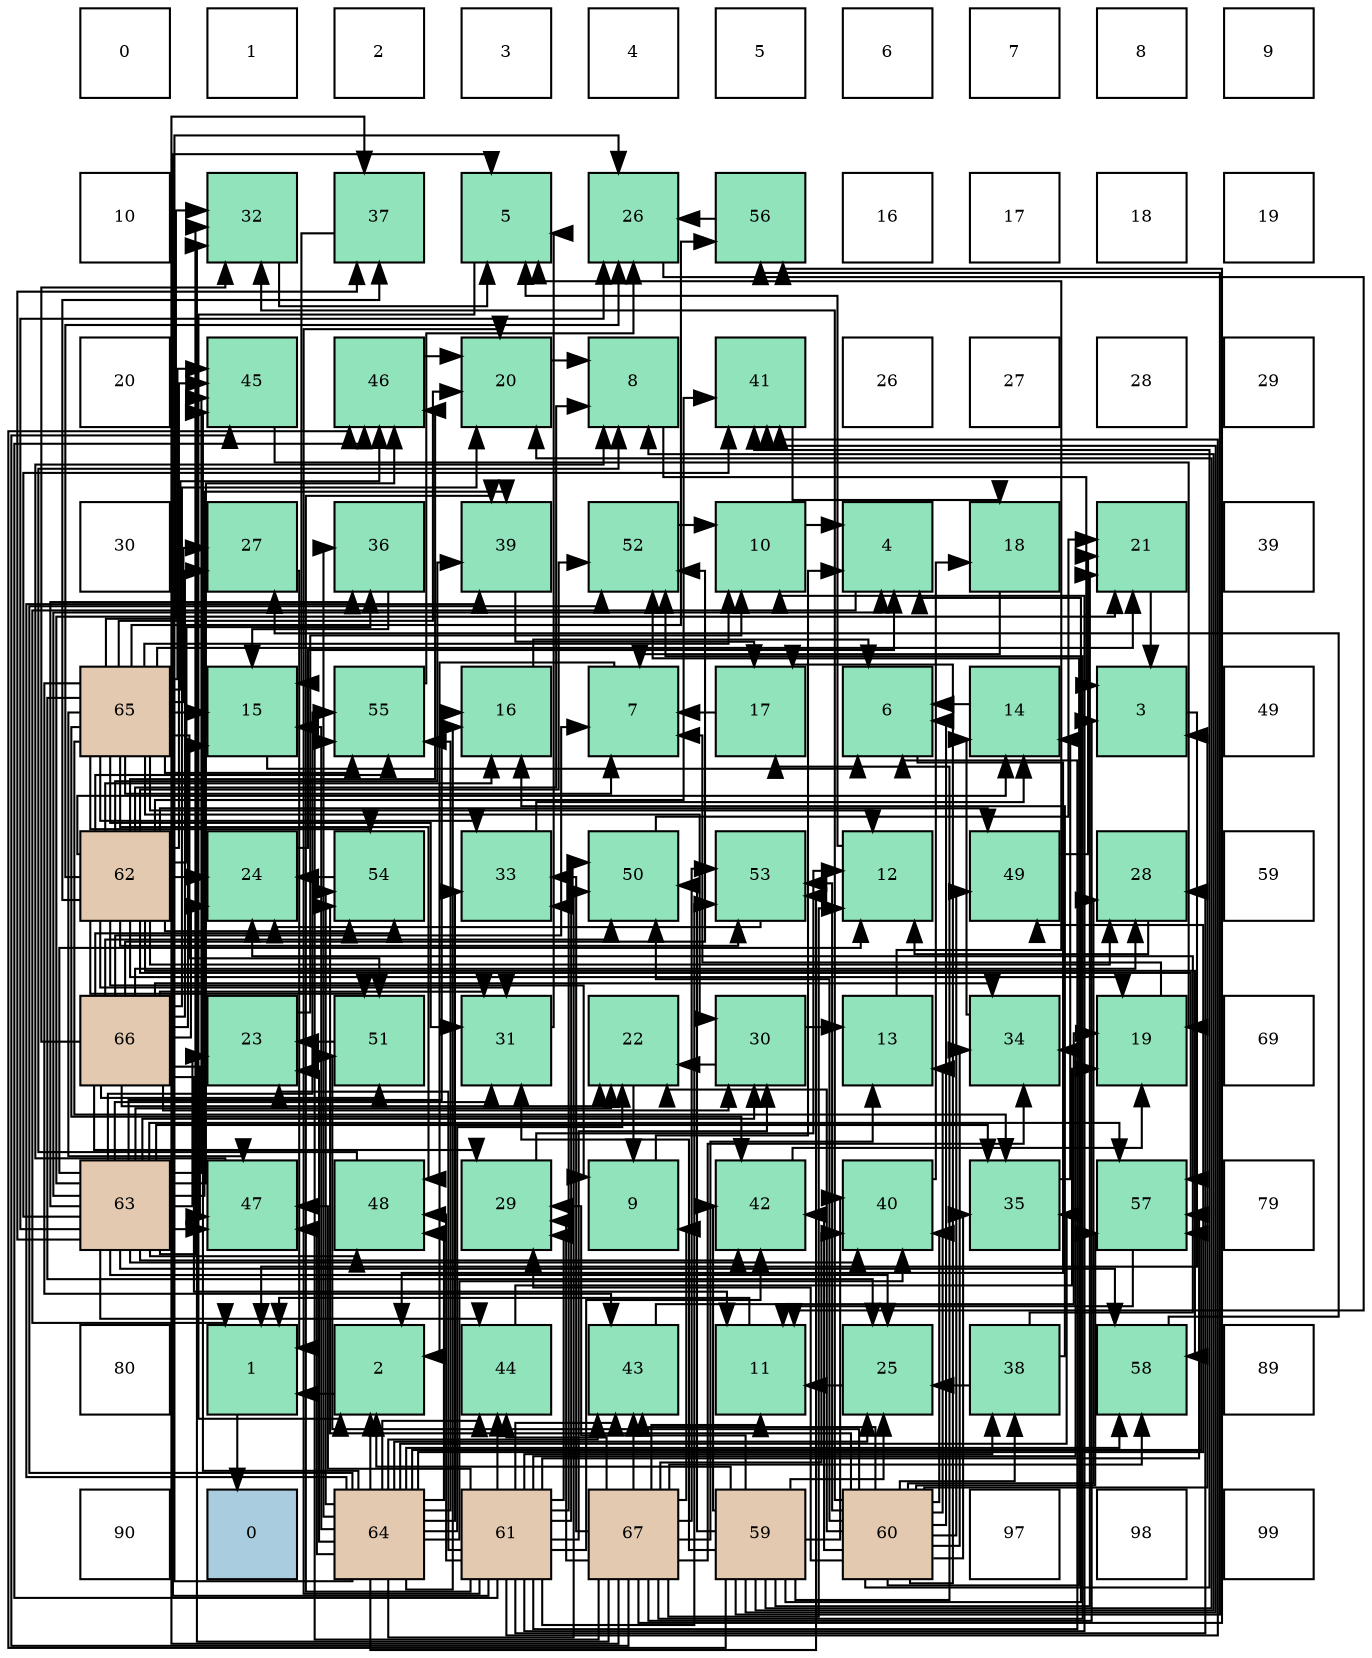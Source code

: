 digraph layout{
 rankdir=TB;
 splines=ortho;
 node [style=filled shape=square fixedsize=true width=0.6];
0[label="0", fontsize=8, fillcolor="#ffffff"];
1[label="1", fontsize=8, fillcolor="#ffffff"];
2[label="2", fontsize=8, fillcolor="#ffffff"];
3[label="3", fontsize=8, fillcolor="#ffffff"];
4[label="4", fontsize=8, fillcolor="#ffffff"];
5[label="5", fontsize=8, fillcolor="#ffffff"];
6[label="6", fontsize=8, fillcolor="#ffffff"];
7[label="7", fontsize=8, fillcolor="#ffffff"];
8[label="8", fontsize=8, fillcolor="#ffffff"];
9[label="9", fontsize=8, fillcolor="#ffffff"];
10[label="10", fontsize=8, fillcolor="#ffffff"];
11[label="32", fontsize=8, fillcolor="#91e3bb"];
12[label="37", fontsize=8, fillcolor="#91e3bb"];
13[label="5", fontsize=8, fillcolor="#91e3bb"];
14[label="26", fontsize=8, fillcolor="#91e3bb"];
15[label="56", fontsize=8, fillcolor="#91e3bb"];
16[label="16", fontsize=8, fillcolor="#ffffff"];
17[label="17", fontsize=8, fillcolor="#ffffff"];
18[label="18", fontsize=8, fillcolor="#ffffff"];
19[label="19", fontsize=8, fillcolor="#ffffff"];
20[label="20", fontsize=8, fillcolor="#ffffff"];
21[label="45", fontsize=8, fillcolor="#91e3bb"];
22[label="46", fontsize=8, fillcolor="#91e3bb"];
23[label="20", fontsize=8, fillcolor="#91e3bb"];
24[label="8", fontsize=8, fillcolor="#91e3bb"];
25[label="41", fontsize=8, fillcolor="#91e3bb"];
26[label="26", fontsize=8, fillcolor="#ffffff"];
27[label="27", fontsize=8, fillcolor="#ffffff"];
28[label="28", fontsize=8, fillcolor="#ffffff"];
29[label="29", fontsize=8, fillcolor="#ffffff"];
30[label="30", fontsize=8, fillcolor="#ffffff"];
31[label="27", fontsize=8, fillcolor="#91e3bb"];
32[label="36", fontsize=8, fillcolor="#91e3bb"];
33[label="39", fontsize=8, fillcolor="#91e3bb"];
34[label="52", fontsize=8, fillcolor="#91e3bb"];
35[label="10", fontsize=8, fillcolor="#91e3bb"];
36[label="4", fontsize=8, fillcolor="#91e3bb"];
37[label="18", fontsize=8, fillcolor="#91e3bb"];
38[label="21", fontsize=8, fillcolor="#91e3bb"];
39[label="39", fontsize=8, fillcolor="#ffffff"];
40[label="65", fontsize=8, fillcolor="#e3c9af"];
41[label="15", fontsize=8, fillcolor="#91e3bb"];
42[label="55", fontsize=8, fillcolor="#91e3bb"];
43[label="16", fontsize=8, fillcolor="#91e3bb"];
44[label="7", fontsize=8, fillcolor="#91e3bb"];
45[label="17", fontsize=8, fillcolor="#91e3bb"];
46[label="6", fontsize=8, fillcolor="#91e3bb"];
47[label="14", fontsize=8, fillcolor="#91e3bb"];
48[label="3", fontsize=8, fillcolor="#91e3bb"];
49[label="49", fontsize=8, fillcolor="#ffffff"];
50[label="62", fontsize=8, fillcolor="#e3c9af"];
51[label="24", fontsize=8, fillcolor="#91e3bb"];
52[label="54", fontsize=8, fillcolor="#91e3bb"];
53[label="33", fontsize=8, fillcolor="#91e3bb"];
54[label="50", fontsize=8, fillcolor="#91e3bb"];
55[label="53", fontsize=8, fillcolor="#91e3bb"];
56[label="12", fontsize=8, fillcolor="#91e3bb"];
57[label="49", fontsize=8, fillcolor="#91e3bb"];
58[label="28", fontsize=8, fillcolor="#91e3bb"];
59[label="59", fontsize=8, fillcolor="#ffffff"];
60[label="66", fontsize=8, fillcolor="#e3c9af"];
61[label="23", fontsize=8, fillcolor="#91e3bb"];
62[label="51", fontsize=8, fillcolor="#91e3bb"];
63[label="31", fontsize=8, fillcolor="#91e3bb"];
64[label="22", fontsize=8, fillcolor="#91e3bb"];
65[label="30", fontsize=8, fillcolor="#91e3bb"];
66[label="13", fontsize=8, fillcolor="#91e3bb"];
67[label="34", fontsize=8, fillcolor="#91e3bb"];
68[label="19", fontsize=8, fillcolor="#91e3bb"];
69[label="69", fontsize=8, fillcolor="#ffffff"];
70[label="63", fontsize=8, fillcolor="#e3c9af"];
71[label="47", fontsize=8, fillcolor="#91e3bb"];
72[label="48", fontsize=8, fillcolor="#91e3bb"];
73[label="29", fontsize=8, fillcolor="#91e3bb"];
74[label="9", fontsize=8, fillcolor="#91e3bb"];
75[label="42", fontsize=8, fillcolor="#91e3bb"];
76[label="40", fontsize=8, fillcolor="#91e3bb"];
77[label="35", fontsize=8, fillcolor="#91e3bb"];
78[label="57", fontsize=8, fillcolor="#91e3bb"];
79[label="79", fontsize=8, fillcolor="#ffffff"];
80[label="80", fontsize=8, fillcolor="#ffffff"];
81[label="1", fontsize=8, fillcolor="#91e3bb"];
82[label="2", fontsize=8, fillcolor="#91e3bb"];
83[label="44", fontsize=8, fillcolor="#91e3bb"];
84[label="43", fontsize=8, fillcolor="#91e3bb"];
85[label="11", fontsize=8, fillcolor="#91e3bb"];
86[label="25", fontsize=8, fillcolor="#91e3bb"];
87[label="38", fontsize=8, fillcolor="#91e3bb"];
88[label="58", fontsize=8, fillcolor="#91e3bb"];
89[label="89", fontsize=8, fillcolor="#ffffff"];
90[label="90", fontsize=8, fillcolor="#ffffff"];
91[label="0", fontsize=8, fillcolor="#a9ccde"];
92[label="64", fontsize=8, fillcolor="#e3c9af"];
93[label="61", fontsize=8, fillcolor="#e3c9af"];
94[label="67", fontsize=8, fillcolor="#e3c9af"];
95[label="59", fontsize=8, fillcolor="#e3c9af"];
96[label="60", fontsize=8, fillcolor="#e3c9af"];
97[label="97", fontsize=8, fillcolor="#ffffff"];
98[label="98", fontsize=8, fillcolor="#ffffff"];
99[label="99", fontsize=8, fillcolor="#ffffff"];
edge [constraint=false, style=vis];81 -> 91;
82 -> 81;
48 -> 81;
36 -> 81;
13 -> 82;
46 -> 82;
44 -> 82;
24 -> 48;
74 -> 36;
35 -> 36;
85 -> 81;
56 -> 13;
66 -> 13;
47 -> 46;
41 -> 46;
43 -> 46;
45 -> 44;
37 -> 44;
68 -> 44;
23 -> 24;
38 -> 48;
64 -> 74;
61 -> 35;
51 -> 36;
86 -> 85;
14 -> 85;
31 -> 81;
58 -> 56;
73 -> 56;
65 -> 66;
65 -> 64;
63 -> 13;
11 -> 13;
53 -> 47;
67 -> 47;
77 -> 47;
32 -> 41;
12 -> 41;
87 -> 43;
87 -> 51;
87 -> 86;
33 -> 45;
76 -> 37;
25 -> 37;
75 -> 68;
84 -> 68;
83 -> 68;
21 -> 68;
22 -> 23;
71 -> 24;
72 -> 24;
57 -> 38;
54 -> 38;
62 -> 61;
34 -> 35;
55 -> 51;
52 -> 51;
42 -> 14;
15 -> 14;
78 -> 85;
88 -> 31;
95 -> 82;
95 -> 36;
95 -> 24;
95 -> 45;
95 -> 23;
95 -> 38;
95 -> 86;
95 -> 73;
95 -> 63;
95 -> 76;
95 -> 25;
95 -> 75;
95 -> 22;
95 -> 54;
95 -> 15;
96 -> 48;
96 -> 46;
96 -> 66;
96 -> 45;
96 -> 64;
96 -> 58;
96 -> 73;
96 -> 11;
96 -> 67;
96 -> 77;
96 -> 87;
96 -> 76;
96 -> 25;
96 -> 75;
96 -> 84;
96 -> 57;
96 -> 54;
96 -> 62;
96 -> 34;
96 -> 55;
96 -> 52;
96 -> 78;
93 -> 13;
93 -> 46;
93 -> 35;
93 -> 23;
93 -> 61;
93 -> 58;
93 -> 73;
93 -> 65;
93 -> 53;
93 -> 67;
93 -> 87;
93 -> 33;
93 -> 25;
93 -> 75;
93 -> 84;
93 -> 83;
93 -> 22;
93 -> 71;
93 -> 72;
93 -> 54;
93 -> 55;
93 -> 78;
50 -> 24;
50 -> 74;
50 -> 47;
50 -> 43;
50 -> 68;
50 -> 51;
50 -> 14;
50 -> 58;
50 -> 63;
50 -> 32;
50 -> 12;
50 -> 33;
50 -> 25;
50 -> 21;
50 -> 22;
50 -> 57;
50 -> 62;
50 -> 34;
50 -> 55;
50 -> 52;
50 -> 42;
50 -> 78;
50 -> 88;
70 -> 36;
70 -> 56;
70 -> 43;
70 -> 38;
70 -> 64;
70 -> 61;
70 -> 86;
70 -> 14;
70 -> 65;
70 -> 63;
70 -> 11;
70 -> 77;
70 -> 32;
70 -> 12;
70 -> 33;
70 -> 76;
70 -> 25;
70 -> 75;
70 -> 83;
70 -> 21;
70 -> 22;
70 -> 71;
70 -> 72;
70 -> 42;
70 -> 78;
70 -> 88;
92 -> 82;
92 -> 41;
92 -> 43;
92 -> 64;
92 -> 61;
92 -> 86;
92 -> 14;
92 -> 53;
92 -> 77;
92 -> 32;
92 -> 33;
92 -> 76;
92 -> 84;
92 -> 83;
92 -> 21;
92 -> 71;
92 -> 72;
92 -> 57;
92 -> 54;
92 -> 34;
92 -> 55;
92 -> 52;
92 -> 42;
92 -> 78;
92 -> 88;
40 -> 44;
40 -> 35;
40 -> 56;
40 -> 41;
40 -> 23;
40 -> 38;
40 -> 86;
40 -> 31;
40 -> 65;
40 -> 63;
40 -> 11;
40 -> 53;
40 -> 77;
40 -> 75;
40 -> 84;
40 -> 21;
40 -> 22;
40 -> 71;
40 -> 72;
40 -> 62;
40 -> 52;
40 -> 42;
40 -> 15;
60 -> 44;
60 -> 85;
60 -> 41;
60 -> 23;
60 -> 64;
60 -> 51;
60 -> 31;
60 -> 58;
60 -> 73;
60 -> 65;
60 -> 63;
60 -> 11;
60 -> 67;
60 -> 71;
60 -> 54;
60 -> 62;
60 -> 34;
60 -> 52;
94 -> 48;
94 -> 74;
94 -> 85;
94 -> 56;
94 -> 66;
94 -> 73;
94 -> 11;
94 -> 53;
94 -> 67;
94 -> 12;
94 -> 76;
94 -> 84;
94 -> 83;
94 -> 21;
94 -> 34;
94 -> 55;
94 -> 42;
94 -> 15;
94 -> 88;
edge [constraint=true, style=invis];
0 -> 10 -> 20 -> 30 -> 40 -> 50 -> 60 -> 70 -> 80 -> 90;
1 -> 11 -> 21 -> 31 -> 41 -> 51 -> 61 -> 71 -> 81 -> 91;
2 -> 12 -> 22 -> 32 -> 42 -> 52 -> 62 -> 72 -> 82 -> 92;
3 -> 13 -> 23 -> 33 -> 43 -> 53 -> 63 -> 73 -> 83 -> 93;
4 -> 14 -> 24 -> 34 -> 44 -> 54 -> 64 -> 74 -> 84 -> 94;
5 -> 15 -> 25 -> 35 -> 45 -> 55 -> 65 -> 75 -> 85 -> 95;
6 -> 16 -> 26 -> 36 -> 46 -> 56 -> 66 -> 76 -> 86 -> 96;
7 -> 17 -> 27 -> 37 -> 47 -> 57 -> 67 -> 77 -> 87 -> 97;
8 -> 18 -> 28 -> 38 -> 48 -> 58 -> 68 -> 78 -> 88 -> 98;
9 -> 19 -> 29 -> 39 -> 49 -> 59 -> 69 -> 79 -> 89 -> 99;
rank = same {0 -> 1 -> 2 -> 3 -> 4 -> 5 -> 6 -> 7 -> 8 -> 9};
rank = same {10 -> 11 -> 12 -> 13 -> 14 -> 15 -> 16 -> 17 -> 18 -> 19};
rank = same {20 -> 21 -> 22 -> 23 -> 24 -> 25 -> 26 -> 27 -> 28 -> 29};
rank = same {30 -> 31 -> 32 -> 33 -> 34 -> 35 -> 36 -> 37 -> 38 -> 39};
rank = same {40 -> 41 -> 42 -> 43 -> 44 -> 45 -> 46 -> 47 -> 48 -> 49};
rank = same {50 -> 51 -> 52 -> 53 -> 54 -> 55 -> 56 -> 57 -> 58 -> 59};
rank = same {60 -> 61 -> 62 -> 63 -> 64 -> 65 -> 66 -> 67 -> 68 -> 69};
rank = same {70 -> 71 -> 72 -> 73 -> 74 -> 75 -> 76 -> 77 -> 78 -> 79};
rank = same {80 -> 81 -> 82 -> 83 -> 84 -> 85 -> 86 -> 87 -> 88 -> 89};
rank = same {90 -> 91 -> 92 -> 93 -> 94 -> 95 -> 96 -> 97 -> 98 -> 99};
}